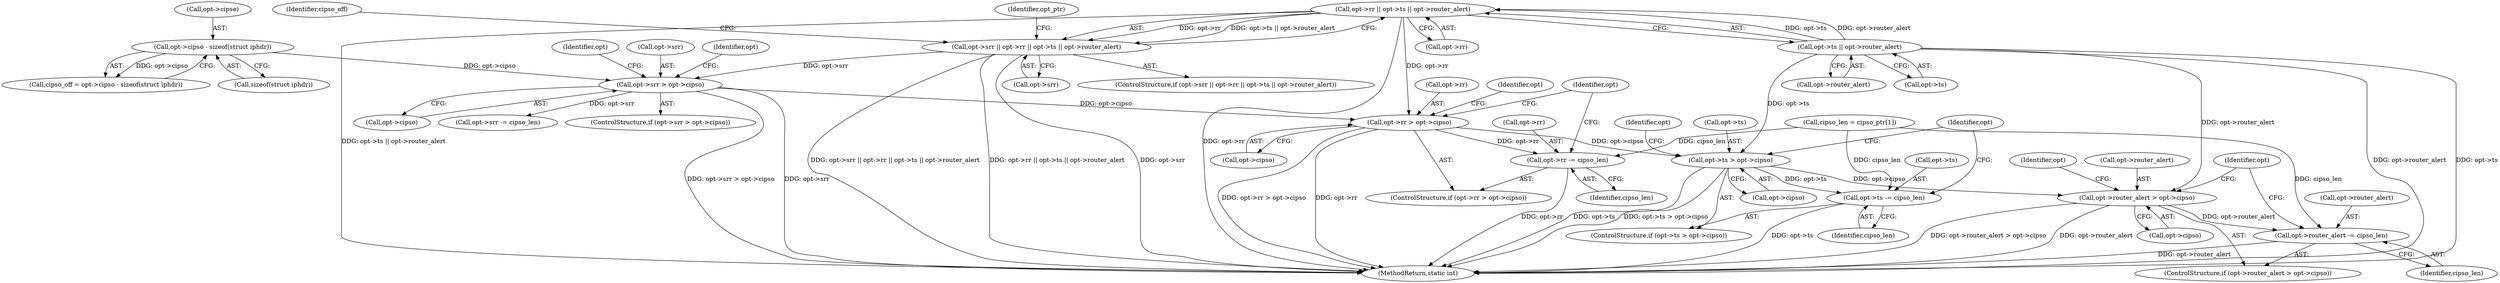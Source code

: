 digraph "1_linux_f6d8bd051c391c1c0458a30b2a7abcd939329259_5@pointer" {
"1000171" [label="(Call,opt->rr > opt->cipso)"];
"1000119" [label="(Call,opt->rr || opt->ts || opt->router_alert)"];
"1000123" [label="(Call,opt->ts || opt->router_alert)"];
"1000158" [label="(Call,opt->srr > opt->cipso)"];
"1000115" [label="(Call,opt->srr || opt->rr || opt->ts || opt->router_alert)"];
"1000138" [label="(Call,opt->cipso - sizeof(struct iphdr))"];
"1000178" [label="(Call,opt->rr -= cipso_len)"];
"1000184" [label="(Call,opt->ts > opt->cipso)"];
"1000191" [label="(Call,opt->ts -= cipso_len)"];
"1000197" [label="(Call,opt->router_alert > opt->cipso)"];
"1000204" [label="(Call,opt->router_alert -= cipso_len)"];
"1000175" [label="(Call,opt->cipso)"];
"1000157" [label="(ControlStructure,if (opt->srr > opt->cipso))"];
"1000296" [label="(MethodReturn,static int)"];
"1000195" [label="(Identifier,cipso_len)"];
"1000180" [label="(Identifier,opt)"];
"1000162" [label="(Call,opt->cipso)"];
"1000142" [label="(Call,sizeof(struct iphdr))"];
"1000119" [label="(Call,opt->rr || opt->ts || opt->router_alert)"];
"1000138" [label="(Call,opt->cipso - sizeof(struct iphdr))"];
"1000183" [label="(ControlStructure,if (opt->ts > opt->cipso))"];
"1000115" [label="(Call,opt->srr || opt->rr || opt->ts || opt->router_alert)"];
"1000123" [label="(Call,opt->ts || opt->router_alert)"];
"1000173" [label="(Identifier,opt)"];
"1000186" [label="(Identifier,opt)"];
"1000136" [label="(Call,cipso_off = opt->cipso - sizeof(struct iphdr))"];
"1000170" [label="(ControlStructure,if (opt->rr > opt->cipso))"];
"1000172" [label="(Call,opt->rr)"];
"1000206" [label="(Identifier,opt)"];
"1000192" [label="(Call,opt->ts)"];
"1000165" [label="(Call,opt->srr -= cipso_len)"];
"1000185" [label="(Call,opt->ts)"];
"1000198" [label="(Call,opt->router_alert)"];
"1000197" [label="(Call,opt->router_alert > opt->cipso)"];
"1000211" [label="(Identifier,opt)"];
"1000184" [label="(Call,opt->ts > opt->cipso)"];
"1000193" [label="(Identifier,opt)"];
"1000152" [label="(Call,cipso_len = cipso_ptr[1])"];
"1000196" [label="(ControlStructure,if (opt->router_alert > opt->cipso))"];
"1000199" [label="(Identifier,opt)"];
"1000178" [label="(Call,opt->rr -= cipso_len)"];
"1000201" [label="(Call,opt->cipso)"];
"1000158" [label="(Call,opt->srr > opt->cipso)"];
"1000116" [label="(Call,opt->srr)"];
"1000139" [label="(Call,opt->cipso)"];
"1000120" [label="(Call,opt->rr)"];
"1000167" [label="(Identifier,opt)"];
"1000137" [label="(Identifier,cipso_off)"];
"1000204" [label="(Call,opt->router_alert -= cipso_len)"];
"1000127" [label="(Call,opt->router_alert)"];
"1000285" [label="(Identifier,opt_ptr)"];
"1000191" [label="(Call,opt->ts -= cipso_len)"];
"1000114" [label="(ControlStructure,if (opt->srr || opt->rr || opt->ts || opt->router_alert))"];
"1000171" [label="(Call,opt->rr > opt->cipso)"];
"1000188" [label="(Call,opt->cipso)"];
"1000159" [label="(Call,opt->srr)"];
"1000208" [label="(Identifier,cipso_len)"];
"1000182" [label="(Identifier,cipso_len)"];
"1000179" [label="(Call,opt->rr)"];
"1000205" [label="(Call,opt->router_alert)"];
"1000124" [label="(Call,opt->ts)"];
"1000171" -> "1000170"  [label="AST: "];
"1000171" -> "1000175"  [label="CFG: "];
"1000172" -> "1000171"  [label="AST: "];
"1000175" -> "1000171"  [label="AST: "];
"1000180" -> "1000171"  [label="CFG: "];
"1000186" -> "1000171"  [label="CFG: "];
"1000171" -> "1000296"  [label="DDG: opt->rr"];
"1000171" -> "1000296"  [label="DDG: opt->rr > opt->cipso"];
"1000119" -> "1000171"  [label="DDG: opt->rr"];
"1000158" -> "1000171"  [label="DDG: opt->cipso"];
"1000171" -> "1000178"  [label="DDG: opt->rr"];
"1000171" -> "1000184"  [label="DDG: opt->cipso"];
"1000119" -> "1000115"  [label="AST: "];
"1000119" -> "1000120"  [label="CFG: "];
"1000119" -> "1000123"  [label="CFG: "];
"1000120" -> "1000119"  [label="AST: "];
"1000123" -> "1000119"  [label="AST: "];
"1000115" -> "1000119"  [label="CFG: "];
"1000119" -> "1000296"  [label="DDG: opt->ts || opt->router_alert"];
"1000119" -> "1000296"  [label="DDG: opt->rr"];
"1000119" -> "1000115"  [label="DDG: opt->rr"];
"1000119" -> "1000115"  [label="DDG: opt->ts || opt->router_alert"];
"1000123" -> "1000119"  [label="DDG: opt->ts"];
"1000123" -> "1000119"  [label="DDG: opt->router_alert"];
"1000123" -> "1000124"  [label="CFG: "];
"1000123" -> "1000127"  [label="CFG: "];
"1000124" -> "1000123"  [label="AST: "];
"1000127" -> "1000123"  [label="AST: "];
"1000123" -> "1000296"  [label="DDG: opt->router_alert"];
"1000123" -> "1000296"  [label="DDG: opt->ts"];
"1000123" -> "1000184"  [label="DDG: opt->ts"];
"1000123" -> "1000197"  [label="DDG: opt->router_alert"];
"1000158" -> "1000157"  [label="AST: "];
"1000158" -> "1000162"  [label="CFG: "];
"1000159" -> "1000158"  [label="AST: "];
"1000162" -> "1000158"  [label="AST: "];
"1000167" -> "1000158"  [label="CFG: "];
"1000173" -> "1000158"  [label="CFG: "];
"1000158" -> "1000296"  [label="DDG: opt->srr"];
"1000158" -> "1000296"  [label="DDG: opt->srr > opt->cipso"];
"1000115" -> "1000158"  [label="DDG: opt->srr"];
"1000138" -> "1000158"  [label="DDG: opt->cipso"];
"1000158" -> "1000165"  [label="DDG: opt->srr"];
"1000115" -> "1000114"  [label="AST: "];
"1000115" -> "1000116"  [label="CFG: "];
"1000116" -> "1000115"  [label="AST: "];
"1000137" -> "1000115"  [label="CFG: "];
"1000285" -> "1000115"  [label="CFG: "];
"1000115" -> "1000296"  [label="DDG: opt->srr || opt->rr || opt->ts || opt->router_alert"];
"1000115" -> "1000296"  [label="DDG: opt->rr || opt->ts || opt->router_alert"];
"1000115" -> "1000296"  [label="DDG: opt->srr"];
"1000138" -> "1000136"  [label="AST: "];
"1000138" -> "1000142"  [label="CFG: "];
"1000139" -> "1000138"  [label="AST: "];
"1000142" -> "1000138"  [label="AST: "];
"1000136" -> "1000138"  [label="CFG: "];
"1000138" -> "1000136"  [label="DDG: opt->cipso"];
"1000178" -> "1000170"  [label="AST: "];
"1000178" -> "1000182"  [label="CFG: "];
"1000179" -> "1000178"  [label="AST: "];
"1000182" -> "1000178"  [label="AST: "];
"1000186" -> "1000178"  [label="CFG: "];
"1000178" -> "1000296"  [label="DDG: opt->rr"];
"1000152" -> "1000178"  [label="DDG: cipso_len"];
"1000184" -> "1000183"  [label="AST: "];
"1000184" -> "1000188"  [label="CFG: "];
"1000185" -> "1000184"  [label="AST: "];
"1000188" -> "1000184"  [label="AST: "];
"1000193" -> "1000184"  [label="CFG: "];
"1000199" -> "1000184"  [label="CFG: "];
"1000184" -> "1000296"  [label="DDG: opt->ts"];
"1000184" -> "1000296"  [label="DDG: opt->ts > opt->cipso"];
"1000184" -> "1000191"  [label="DDG: opt->ts"];
"1000184" -> "1000197"  [label="DDG: opt->cipso"];
"1000191" -> "1000183"  [label="AST: "];
"1000191" -> "1000195"  [label="CFG: "];
"1000192" -> "1000191"  [label="AST: "];
"1000195" -> "1000191"  [label="AST: "];
"1000199" -> "1000191"  [label="CFG: "];
"1000191" -> "1000296"  [label="DDG: opt->ts"];
"1000152" -> "1000191"  [label="DDG: cipso_len"];
"1000197" -> "1000196"  [label="AST: "];
"1000197" -> "1000201"  [label="CFG: "];
"1000198" -> "1000197"  [label="AST: "];
"1000201" -> "1000197"  [label="AST: "];
"1000206" -> "1000197"  [label="CFG: "];
"1000211" -> "1000197"  [label="CFG: "];
"1000197" -> "1000296"  [label="DDG: opt->router_alert > opt->cipso"];
"1000197" -> "1000296"  [label="DDG: opt->router_alert"];
"1000197" -> "1000204"  [label="DDG: opt->router_alert"];
"1000204" -> "1000196"  [label="AST: "];
"1000204" -> "1000208"  [label="CFG: "];
"1000205" -> "1000204"  [label="AST: "];
"1000208" -> "1000204"  [label="AST: "];
"1000211" -> "1000204"  [label="CFG: "];
"1000204" -> "1000296"  [label="DDG: opt->router_alert"];
"1000152" -> "1000204"  [label="DDG: cipso_len"];
}
